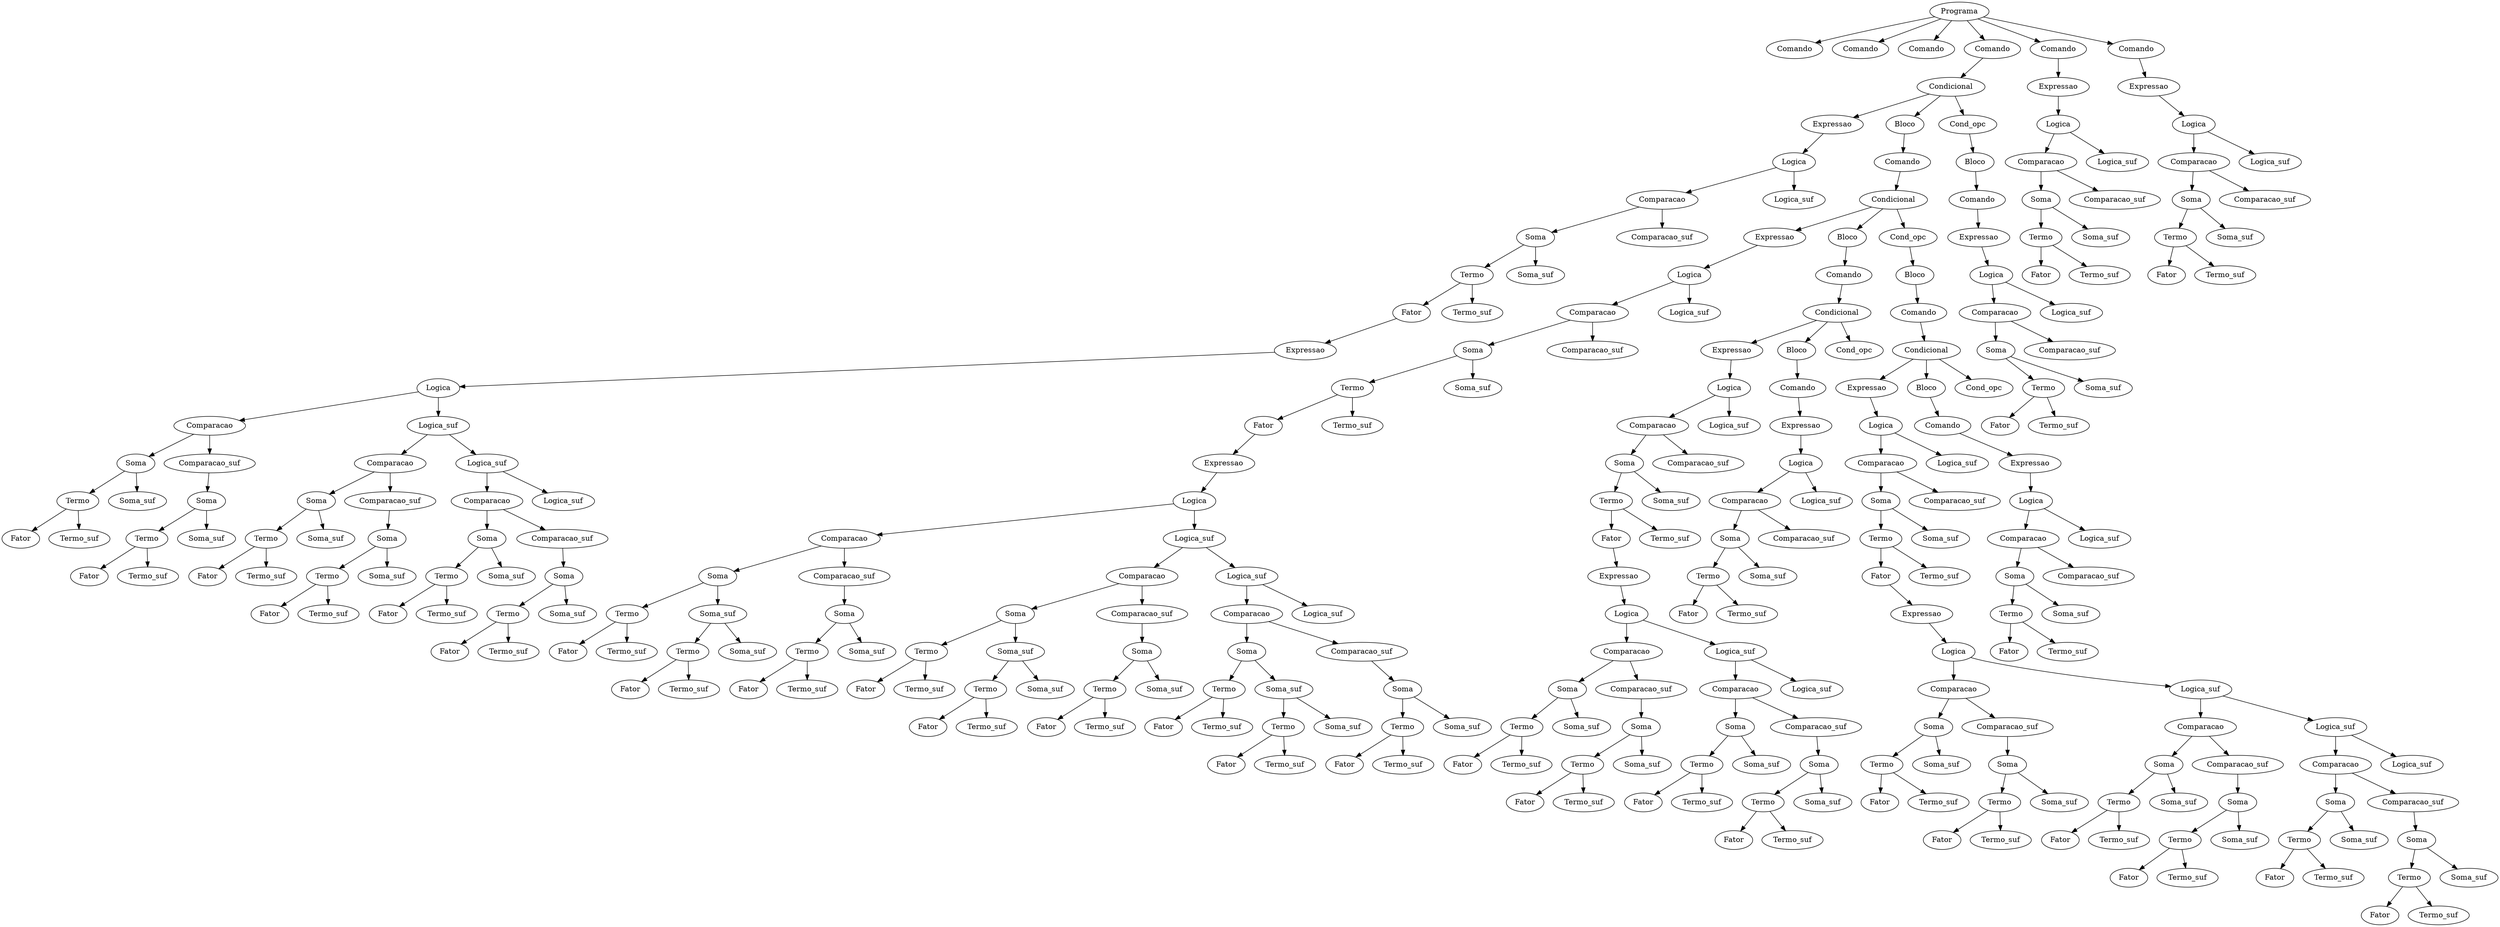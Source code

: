 digraph AST {
n0 [label="Programa"];
n1 [label="Comando"];
n0 -> n1;
n2 [label="Comando"];
n0 -> n2;
n3 [label="Comando"];
n0 -> n3;
n4 [label="Comando"];
n0 -> n4;
n5 [label="Condicional"];
n4 -> n5;
n6 [label="Expressao"];
n5 -> n6;
n7 [label="Logica"];
n6 -> n7;
n8 [label="Comparacao"];
n7 -> n8;
n9 [label="Soma"];
n8 -> n9;
n10 [label="Termo"];
n9 -> n10;
n11 [label="Fator"];
n10 -> n11;
n12 [label="Expressao"];
n11 -> n12;
n13 [label="Logica"];
n12 -> n13;
n14 [label="Comparacao"];
n13 -> n14;
n15 [label="Soma"];
n14 -> n15;
n16 [label="Termo"];
n15 -> n16;
n17 [label="Fator"];
n16 -> n17;
n18 [label="Termo_suf"];
n16 -> n18;
n19 [label="Soma_suf"];
n15 -> n19;
n20 [label="Comparacao_suf"];
n14 -> n20;
n21 [label="Soma"];
n20 -> n21;
n22 [label="Termo"];
n21 -> n22;
n23 [label="Fator"];
n22 -> n23;
n24 [label="Termo_suf"];
n22 -> n24;
n25 [label="Soma_suf"];
n21 -> n25;
n26 [label="Logica_suf"];
n13 -> n26;
n27 [label="Comparacao"];
n26 -> n27;
n28 [label="Soma"];
n27 -> n28;
n29 [label="Termo"];
n28 -> n29;
n30 [label="Fator"];
n29 -> n30;
n31 [label="Termo_suf"];
n29 -> n31;
n32 [label="Soma_suf"];
n28 -> n32;
n33 [label="Comparacao_suf"];
n27 -> n33;
n34 [label="Soma"];
n33 -> n34;
n35 [label="Termo"];
n34 -> n35;
n36 [label="Fator"];
n35 -> n36;
n37 [label="Termo_suf"];
n35 -> n37;
n38 [label="Soma_suf"];
n34 -> n38;
n39 [label="Logica_suf"];
n26 -> n39;
n40 [label="Comparacao"];
n39 -> n40;
n41 [label="Soma"];
n40 -> n41;
n42 [label="Termo"];
n41 -> n42;
n43 [label="Fator"];
n42 -> n43;
n44 [label="Termo_suf"];
n42 -> n44;
n45 [label="Soma_suf"];
n41 -> n45;
n46 [label="Comparacao_suf"];
n40 -> n46;
n47 [label="Soma"];
n46 -> n47;
n48 [label="Termo"];
n47 -> n48;
n49 [label="Fator"];
n48 -> n49;
n50 [label="Termo_suf"];
n48 -> n50;
n51 [label="Soma_suf"];
n47 -> n51;
n52 [label="Logica_suf"];
n39 -> n52;
n53 [label="Termo_suf"];
n10 -> n53;
n54 [label="Soma_suf"];
n9 -> n54;
n55 [label="Comparacao_suf"];
n8 -> n55;
n56 [label="Logica_suf"];
n7 -> n56;
n57 [label="Bloco"];
n5 -> n57;
n58 [label="Comando"];
n57 -> n58;
n59 [label="Condicional"];
n58 -> n59;
n60 [label="Expressao"];
n59 -> n60;
n61 [label="Logica"];
n60 -> n61;
n62 [label="Comparacao"];
n61 -> n62;
n63 [label="Soma"];
n62 -> n63;
n64 [label="Termo"];
n63 -> n64;
n65 [label="Fator"];
n64 -> n65;
n66 [label="Expressao"];
n65 -> n66;
n67 [label="Logica"];
n66 -> n67;
n68 [label="Comparacao"];
n67 -> n68;
n69 [label="Soma"];
n68 -> n69;
n70 [label="Termo"];
n69 -> n70;
n71 [label="Fator"];
n70 -> n71;
n72 [label="Termo_suf"];
n70 -> n72;
n73 [label="Soma_suf"];
n69 -> n73;
n74 [label="Termo"];
n73 -> n74;
n75 [label="Fator"];
n74 -> n75;
n76 [label="Termo_suf"];
n74 -> n76;
n77 [label="Soma_suf"];
n73 -> n77;
n78 [label="Comparacao_suf"];
n68 -> n78;
n79 [label="Soma"];
n78 -> n79;
n80 [label="Termo"];
n79 -> n80;
n81 [label="Fator"];
n80 -> n81;
n82 [label="Termo_suf"];
n80 -> n82;
n83 [label="Soma_suf"];
n79 -> n83;
n84 [label="Logica_suf"];
n67 -> n84;
n85 [label="Comparacao"];
n84 -> n85;
n86 [label="Soma"];
n85 -> n86;
n87 [label="Termo"];
n86 -> n87;
n88 [label="Fator"];
n87 -> n88;
n89 [label="Termo_suf"];
n87 -> n89;
n90 [label="Soma_suf"];
n86 -> n90;
n91 [label="Termo"];
n90 -> n91;
n92 [label="Fator"];
n91 -> n92;
n93 [label="Termo_suf"];
n91 -> n93;
n94 [label="Soma_suf"];
n90 -> n94;
n95 [label="Comparacao_suf"];
n85 -> n95;
n96 [label="Soma"];
n95 -> n96;
n97 [label="Termo"];
n96 -> n97;
n98 [label="Fator"];
n97 -> n98;
n99 [label="Termo_suf"];
n97 -> n99;
n100 [label="Soma_suf"];
n96 -> n100;
n101 [label="Logica_suf"];
n84 -> n101;
n102 [label="Comparacao"];
n101 -> n102;
n103 [label="Soma"];
n102 -> n103;
n104 [label="Termo"];
n103 -> n104;
n105 [label="Fator"];
n104 -> n105;
n106 [label="Termo_suf"];
n104 -> n106;
n107 [label="Soma_suf"];
n103 -> n107;
n108 [label="Termo"];
n107 -> n108;
n109 [label="Fator"];
n108 -> n109;
n110 [label="Termo_suf"];
n108 -> n110;
n111 [label="Soma_suf"];
n107 -> n111;
n112 [label="Comparacao_suf"];
n102 -> n112;
n113 [label="Soma"];
n112 -> n113;
n114 [label="Termo"];
n113 -> n114;
n115 [label="Fator"];
n114 -> n115;
n116 [label="Termo_suf"];
n114 -> n116;
n117 [label="Soma_suf"];
n113 -> n117;
n118 [label="Logica_suf"];
n101 -> n118;
n119 [label="Termo_suf"];
n64 -> n119;
n120 [label="Soma_suf"];
n63 -> n120;
n121 [label="Comparacao_suf"];
n62 -> n121;
n122 [label="Logica_suf"];
n61 -> n122;
n123 [label="Bloco"];
n59 -> n123;
n124 [label="Comando"];
n123 -> n124;
n125 [label="Condicional"];
n124 -> n125;
n126 [label="Expressao"];
n125 -> n126;
n127 [label="Logica"];
n126 -> n127;
n128 [label="Comparacao"];
n127 -> n128;
n129 [label="Soma"];
n128 -> n129;
n130 [label="Termo"];
n129 -> n130;
n131 [label="Fator"];
n130 -> n131;
n132 [label="Expressao"];
n131 -> n132;
n133 [label="Logica"];
n132 -> n133;
n134 [label="Comparacao"];
n133 -> n134;
n135 [label="Soma"];
n134 -> n135;
n136 [label="Termo"];
n135 -> n136;
n137 [label="Fator"];
n136 -> n137;
n138 [label="Termo_suf"];
n136 -> n138;
n139 [label="Soma_suf"];
n135 -> n139;
n140 [label="Comparacao_suf"];
n134 -> n140;
n141 [label="Soma"];
n140 -> n141;
n142 [label="Termo"];
n141 -> n142;
n143 [label="Fator"];
n142 -> n143;
n144 [label="Termo_suf"];
n142 -> n144;
n145 [label="Soma_suf"];
n141 -> n145;
n146 [label="Logica_suf"];
n133 -> n146;
n147 [label="Comparacao"];
n146 -> n147;
n148 [label="Soma"];
n147 -> n148;
n149 [label="Termo"];
n148 -> n149;
n150 [label="Fator"];
n149 -> n150;
n151 [label="Termo_suf"];
n149 -> n151;
n152 [label="Soma_suf"];
n148 -> n152;
n153 [label="Comparacao_suf"];
n147 -> n153;
n154 [label="Soma"];
n153 -> n154;
n155 [label="Termo"];
n154 -> n155;
n156 [label="Fator"];
n155 -> n156;
n157 [label="Termo_suf"];
n155 -> n157;
n158 [label="Soma_suf"];
n154 -> n158;
n159 [label="Logica_suf"];
n146 -> n159;
n160 [label="Termo_suf"];
n130 -> n160;
n161 [label="Soma_suf"];
n129 -> n161;
n162 [label="Comparacao_suf"];
n128 -> n162;
n163 [label="Logica_suf"];
n127 -> n163;
n164 [label="Bloco"];
n125 -> n164;
n165 [label="Comando"];
n164 -> n165;
n166 [label="Expressao"];
n165 -> n166;
n167 [label="Logica"];
n166 -> n167;
n168 [label="Comparacao"];
n167 -> n168;
n169 [label="Soma"];
n168 -> n169;
n170 [label="Termo"];
n169 -> n170;
n171 [label="Fator"];
n170 -> n171;
n172 [label="Termo_suf"];
n170 -> n172;
n173 [label="Soma_suf"];
n169 -> n173;
n174 [label="Comparacao_suf"];
n168 -> n174;
n175 [label="Logica_suf"];
n167 -> n175;
n176 [label="Cond_opc"];
n125 -> n176;
n177 [label="Cond_opc"];
n59 -> n177;
n178 [label="Bloco"];
n177 -> n178;
n179 [label="Comando"];
n178 -> n179;
n180 [label="Condicional"];
n179 -> n180;
n181 [label="Expressao"];
n180 -> n181;
n182 [label="Logica"];
n181 -> n182;
n183 [label="Comparacao"];
n182 -> n183;
n184 [label="Soma"];
n183 -> n184;
n185 [label="Termo"];
n184 -> n185;
n186 [label="Fator"];
n185 -> n186;
n187 [label="Expressao"];
n186 -> n187;
n188 [label="Logica"];
n187 -> n188;
n189 [label="Comparacao"];
n188 -> n189;
n190 [label="Soma"];
n189 -> n190;
n191 [label="Termo"];
n190 -> n191;
n192 [label="Fator"];
n191 -> n192;
n193 [label="Termo_suf"];
n191 -> n193;
n194 [label="Soma_suf"];
n190 -> n194;
n195 [label="Comparacao_suf"];
n189 -> n195;
n196 [label="Soma"];
n195 -> n196;
n197 [label="Termo"];
n196 -> n197;
n198 [label="Fator"];
n197 -> n198;
n199 [label="Termo_suf"];
n197 -> n199;
n200 [label="Soma_suf"];
n196 -> n200;
n201 [label="Logica_suf"];
n188 -> n201;
n202 [label="Comparacao"];
n201 -> n202;
n203 [label="Soma"];
n202 -> n203;
n204 [label="Termo"];
n203 -> n204;
n205 [label="Fator"];
n204 -> n205;
n206 [label="Termo_suf"];
n204 -> n206;
n207 [label="Soma_suf"];
n203 -> n207;
n208 [label="Comparacao_suf"];
n202 -> n208;
n209 [label="Soma"];
n208 -> n209;
n210 [label="Termo"];
n209 -> n210;
n211 [label="Fator"];
n210 -> n211;
n212 [label="Termo_suf"];
n210 -> n212;
n213 [label="Soma_suf"];
n209 -> n213;
n214 [label="Logica_suf"];
n201 -> n214;
n215 [label="Comparacao"];
n214 -> n215;
n216 [label="Soma"];
n215 -> n216;
n217 [label="Termo"];
n216 -> n217;
n218 [label="Fator"];
n217 -> n218;
n219 [label="Termo_suf"];
n217 -> n219;
n220 [label="Soma_suf"];
n216 -> n220;
n221 [label="Comparacao_suf"];
n215 -> n221;
n222 [label="Soma"];
n221 -> n222;
n223 [label="Termo"];
n222 -> n223;
n224 [label="Fator"];
n223 -> n224;
n225 [label="Termo_suf"];
n223 -> n225;
n226 [label="Soma_suf"];
n222 -> n226;
n227 [label="Logica_suf"];
n214 -> n227;
n228 [label="Termo_suf"];
n185 -> n228;
n229 [label="Soma_suf"];
n184 -> n229;
n230 [label="Comparacao_suf"];
n183 -> n230;
n231 [label="Logica_suf"];
n182 -> n231;
n232 [label="Bloco"];
n180 -> n232;
n233 [label="Comando"];
n232 -> n233;
n234 [label="Expressao"];
n233 -> n234;
n235 [label="Logica"];
n234 -> n235;
n236 [label="Comparacao"];
n235 -> n236;
n237 [label="Soma"];
n236 -> n237;
n238 [label="Termo"];
n237 -> n238;
n239 [label="Fator"];
n238 -> n239;
n240 [label="Termo_suf"];
n238 -> n240;
n241 [label="Soma_suf"];
n237 -> n241;
n242 [label="Comparacao_suf"];
n236 -> n242;
n243 [label="Logica_suf"];
n235 -> n243;
n244 [label="Cond_opc"];
n180 -> n244;
n245 [label="Cond_opc"];
n5 -> n245;
n246 [label="Bloco"];
n245 -> n246;
n247 [label="Comando"];
n246 -> n247;
n248 [label="Expressao"];
n247 -> n248;
n249 [label="Logica"];
n248 -> n249;
n250 [label="Comparacao"];
n249 -> n250;
n251 [label="Soma"];
n250 -> n251;
n252 [label="Termo"];
n251 -> n252;
n253 [label="Fator"];
n252 -> n253;
n254 [label="Termo_suf"];
n252 -> n254;
n255 [label="Soma_suf"];
n251 -> n255;
n256 [label="Comparacao_suf"];
n250 -> n256;
n257 [label="Logica_suf"];
n249 -> n257;
n258 [label="Comando"];
n0 -> n258;
n259 [label="Expressao"];
n258 -> n259;
n260 [label="Logica"];
n259 -> n260;
n261 [label="Comparacao"];
n260 -> n261;
n262 [label="Soma"];
n261 -> n262;
n263 [label="Termo"];
n262 -> n263;
n264 [label="Fator"];
n263 -> n264;
n265 [label="Termo_suf"];
n263 -> n265;
n266 [label="Soma_suf"];
n262 -> n266;
n267 [label="Comparacao_suf"];
n261 -> n267;
n268 [label="Logica_suf"];
n260 -> n268;
n269 [label="Comando"];
n0 -> n269;
n270 [label="Expressao"];
n269 -> n270;
n271 [label="Logica"];
n270 -> n271;
n272 [label="Comparacao"];
n271 -> n272;
n273 [label="Soma"];
n272 -> n273;
n274 [label="Termo"];
n273 -> n274;
n275 [label="Fator"];
n274 -> n275;
n276 [label="Termo_suf"];
n274 -> n276;
n277 [label="Soma_suf"];
n273 -> n277;
n278 [label="Comparacao_suf"];
n272 -> n278;
n279 [label="Logica_suf"];
n271 -> n279;
}